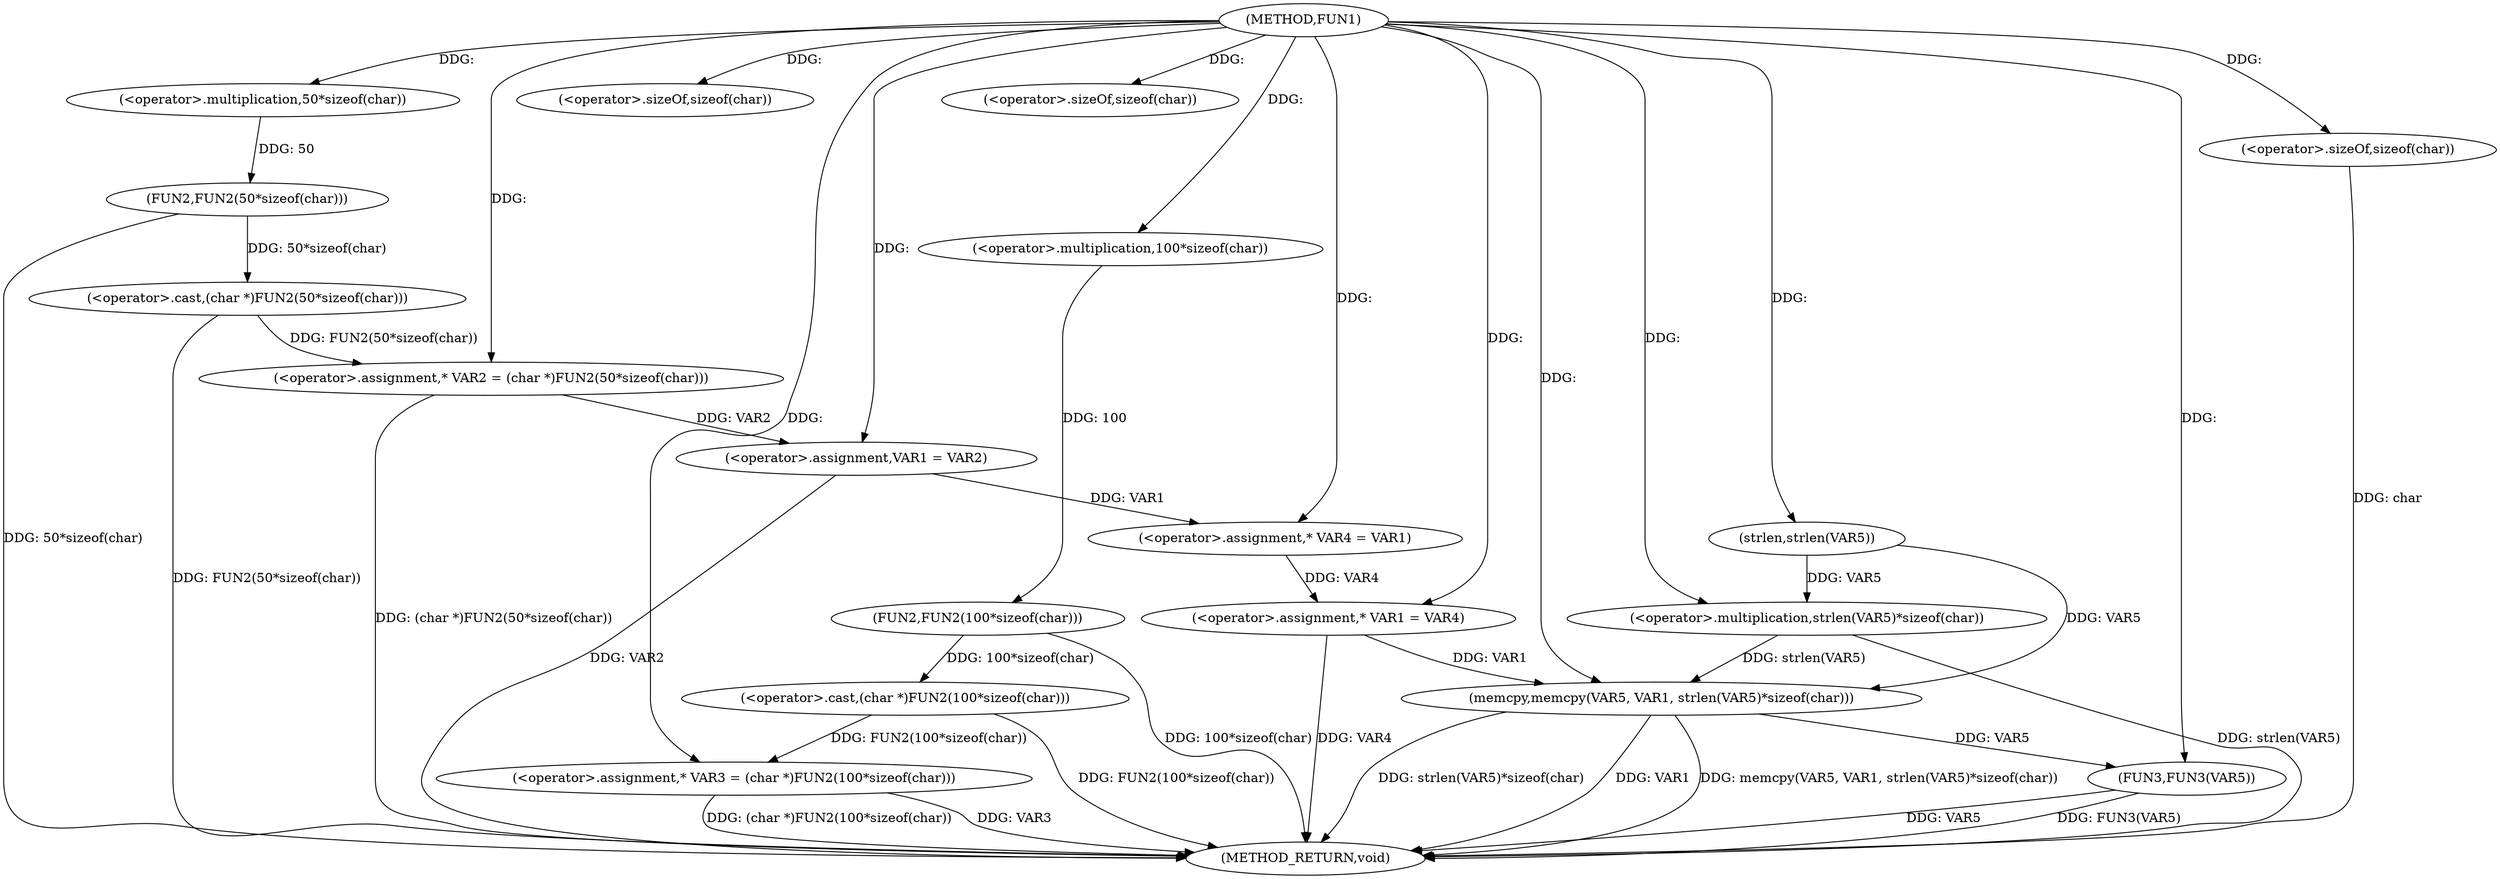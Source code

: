 digraph FUN1 {  
"1000100" [label = "(METHOD,FUN1)" ]
"1000147" [label = "(METHOD_RETURN,void)" ]
"1000104" [label = "(<operator>.assignment,* VAR2 = (char *)FUN2(50*sizeof(char)))" ]
"1000106" [label = "(<operator>.cast,(char *)FUN2(50*sizeof(char)))" ]
"1000108" [label = "(FUN2,FUN2(50*sizeof(char)))" ]
"1000109" [label = "(<operator>.multiplication,50*sizeof(char))" ]
"1000111" [label = "(<operator>.sizeOf,sizeof(char))" ]
"1000114" [label = "(<operator>.assignment,* VAR3 = (char *)FUN2(100*sizeof(char)))" ]
"1000116" [label = "(<operator>.cast,(char *)FUN2(100*sizeof(char)))" ]
"1000118" [label = "(FUN2,FUN2(100*sizeof(char)))" ]
"1000119" [label = "(<operator>.multiplication,100*sizeof(char))" ]
"1000121" [label = "(<operator>.sizeOf,sizeof(char))" ]
"1000123" [label = "(<operator>.assignment,VAR1 = VAR2)" ]
"1000128" [label = "(<operator>.assignment,* VAR4 = VAR1)" ]
"1000132" [label = "(<operator>.assignment,* VAR1 = VAR4)" ]
"1000137" [label = "(memcpy,memcpy(VAR5, VAR1, strlen(VAR5)*sizeof(char)))" ]
"1000140" [label = "(<operator>.multiplication,strlen(VAR5)*sizeof(char))" ]
"1000141" [label = "(strlen,strlen(VAR5))" ]
"1000143" [label = "(<operator>.sizeOf,sizeof(char))" ]
"1000145" [label = "(FUN3,FUN3(VAR5))" ]
  "1000123" -> "1000147"  [ label = "DDG: VAR2"] 
  "1000106" -> "1000147"  [ label = "DDG: FUN2(50*sizeof(char))"] 
  "1000137" -> "1000147"  [ label = "DDG: strlen(VAR5)*sizeof(char)"] 
  "1000114" -> "1000147"  [ label = "DDG: VAR3"] 
  "1000116" -> "1000147"  [ label = "DDG: FUN2(100*sizeof(char))"] 
  "1000118" -> "1000147"  [ label = "DDG: 100*sizeof(char)"] 
  "1000145" -> "1000147"  [ label = "DDG: VAR5"] 
  "1000114" -> "1000147"  [ label = "DDG: (char *)FUN2(100*sizeof(char))"] 
  "1000140" -> "1000147"  [ label = "DDG: strlen(VAR5)"] 
  "1000137" -> "1000147"  [ label = "DDG: VAR1"] 
  "1000143" -> "1000147"  [ label = "DDG: char"] 
  "1000132" -> "1000147"  [ label = "DDG: VAR4"] 
  "1000145" -> "1000147"  [ label = "DDG: FUN3(VAR5)"] 
  "1000137" -> "1000147"  [ label = "DDG: memcpy(VAR5, VAR1, strlen(VAR5)*sizeof(char))"] 
  "1000104" -> "1000147"  [ label = "DDG: (char *)FUN2(50*sizeof(char))"] 
  "1000108" -> "1000147"  [ label = "DDG: 50*sizeof(char)"] 
  "1000106" -> "1000104"  [ label = "DDG: FUN2(50*sizeof(char))"] 
  "1000100" -> "1000104"  [ label = "DDG: "] 
  "1000108" -> "1000106"  [ label = "DDG: 50*sizeof(char)"] 
  "1000109" -> "1000108"  [ label = "DDG: 50"] 
  "1000100" -> "1000109"  [ label = "DDG: "] 
  "1000100" -> "1000111"  [ label = "DDG: "] 
  "1000116" -> "1000114"  [ label = "DDG: FUN2(100*sizeof(char))"] 
  "1000100" -> "1000114"  [ label = "DDG: "] 
  "1000118" -> "1000116"  [ label = "DDG: 100*sizeof(char)"] 
  "1000119" -> "1000118"  [ label = "DDG: 100"] 
  "1000100" -> "1000119"  [ label = "DDG: "] 
  "1000100" -> "1000121"  [ label = "DDG: "] 
  "1000104" -> "1000123"  [ label = "DDG: VAR2"] 
  "1000100" -> "1000123"  [ label = "DDG: "] 
  "1000123" -> "1000128"  [ label = "DDG: VAR1"] 
  "1000100" -> "1000128"  [ label = "DDG: "] 
  "1000128" -> "1000132"  [ label = "DDG: VAR4"] 
  "1000100" -> "1000132"  [ label = "DDG: "] 
  "1000141" -> "1000137"  [ label = "DDG: VAR5"] 
  "1000100" -> "1000137"  [ label = "DDG: "] 
  "1000132" -> "1000137"  [ label = "DDG: VAR1"] 
  "1000140" -> "1000137"  [ label = "DDG: strlen(VAR5)"] 
  "1000141" -> "1000140"  [ label = "DDG: VAR5"] 
  "1000100" -> "1000141"  [ label = "DDG: "] 
  "1000100" -> "1000140"  [ label = "DDG: "] 
  "1000100" -> "1000143"  [ label = "DDG: "] 
  "1000137" -> "1000145"  [ label = "DDG: VAR5"] 
  "1000100" -> "1000145"  [ label = "DDG: "] 
}
